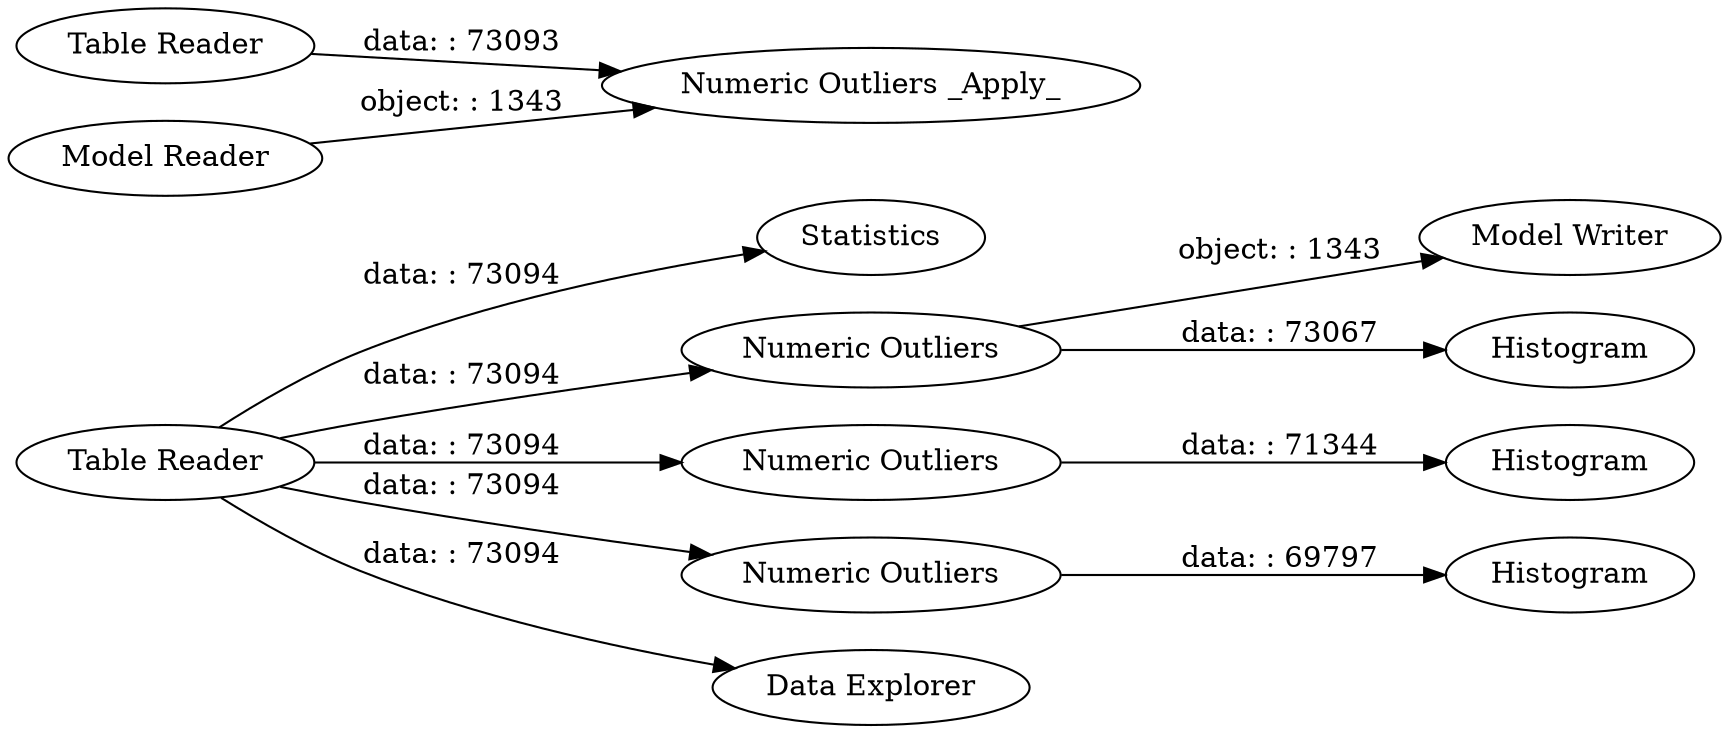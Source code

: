 digraph {
	"6873210558045978229_17" [label=Histogram]
	"6873210558045978229_16" [label=Histogram]
	"6873210558045978229_20" [label="Table Reader"]
	"6873210558045978229_7" [label="Numeric Outliers _Apply_"]
	"6873210558045978229_2" [label=Statistics]
	"6873210558045978229_5" [label="Numeric Outliers"]
	"6873210558045978229_22" [label="Table Reader"]
	"6873210558045978229_23" [label="Model Reader"]
	"6873210558045978229_21" [label="Model Writer"]
	"6873210558045978229_3" [label="Numeric Outliers"]
	"6873210558045978229_18" [label=Histogram]
	"6873210558045978229_4" [label="Numeric Outliers"]
	"6873210558045978229_19" [label="Data Explorer"]
	"6873210558045978229_22" -> "6873210558045978229_3" [label="data: : 73094"]
	"6873210558045978229_4" -> "6873210558045978229_16" [label="data: : 69797"]
	"6873210558045978229_20" -> "6873210558045978229_7" [label="data: : 73093"]
	"6873210558045978229_22" -> "6873210558045978229_19" [label="data: : 73094"]
	"6873210558045978229_22" -> "6873210558045978229_2" [label="data: : 73094"]
	"6873210558045978229_5" -> "6873210558045978229_18" [label="data: : 73067"]
	"6873210558045978229_5" -> "6873210558045978229_21" [label="object: : 1343"]
	"6873210558045978229_3" -> "6873210558045978229_17" [label="data: : 71344"]
	"6873210558045978229_22" -> "6873210558045978229_4" [label="data: : 73094"]
	"6873210558045978229_23" -> "6873210558045978229_7" [label="object: : 1343"]
	"6873210558045978229_22" -> "6873210558045978229_5" [label="data: : 73094"]
	rankdir=LR
}

